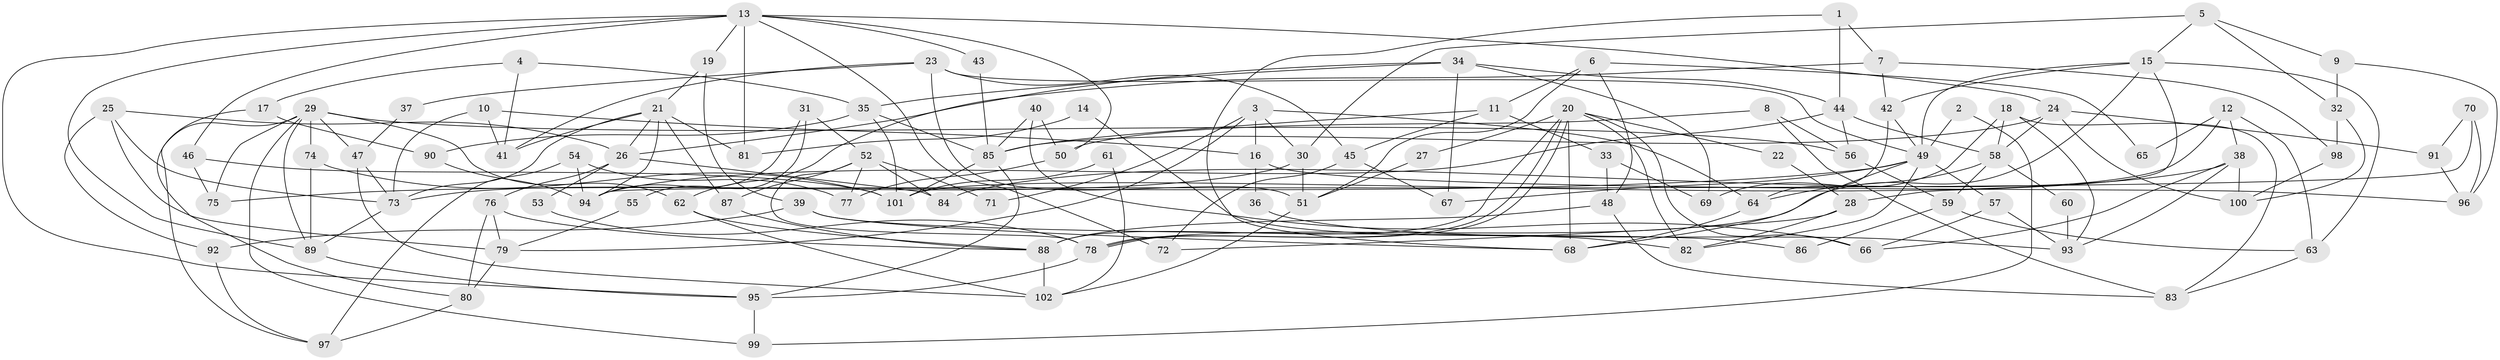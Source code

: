 // Generated by graph-tools (version 1.1) at 2025/15/03/09/25 04:15:09]
// undirected, 102 vertices, 204 edges
graph export_dot {
graph [start="1"]
  node [color=gray90,style=filled];
  1;
  2;
  3;
  4;
  5;
  6;
  7;
  8;
  9;
  10;
  11;
  12;
  13;
  14;
  15;
  16;
  17;
  18;
  19;
  20;
  21;
  22;
  23;
  24;
  25;
  26;
  27;
  28;
  29;
  30;
  31;
  32;
  33;
  34;
  35;
  36;
  37;
  38;
  39;
  40;
  41;
  42;
  43;
  44;
  45;
  46;
  47;
  48;
  49;
  50;
  51;
  52;
  53;
  54;
  55;
  56;
  57;
  58;
  59;
  60;
  61;
  62;
  63;
  64;
  65;
  66;
  67;
  68;
  69;
  70;
  71;
  72;
  73;
  74;
  75;
  76;
  77;
  78;
  79;
  80;
  81;
  82;
  83;
  84;
  85;
  86;
  87;
  88;
  89;
  90;
  91;
  92;
  93;
  94;
  95;
  96;
  97;
  98;
  99;
  100;
  101;
  102;
  1 -- 44;
  1 -- 68;
  1 -- 7;
  2 -- 49;
  2 -- 99;
  3 -- 79;
  3 -- 30;
  3 -- 16;
  3 -- 64;
  3 -- 71;
  4 -- 17;
  4 -- 35;
  4 -- 41;
  5 -- 30;
  5 -- 15;
  5 -- 9;
  5 -- 32;
  6 -- 11;
  6 -- 51;
  6 -- 48;
  6 -- 65;
  7 -- 98;
  7 -- 26;
  7 -- 42;
  8 -- 56;
  8 -- 50;
  8 -- 83;
  9 -- 96;
  9 -- 32;
  10 -- 41;
  10 -- 73;
  10 -- 16;
  11 -- 85;
  11 -- 33;
  11 -- 45;
  12 -- 101;
  12 -- 63;
  12 -- 38;
  12 -- 65;
  13 -- 46;
  13 -- 95;
  13 -- 19;
  13 -- 24;
  13 -- 43;
  13 -- 50;
  13 -- 72;
  13 -- 81;
  13 -- 89;
  14 -- 81;
  14 -- 82;
  15 -- 49;
  15 -- 28;
  15 -- 42;
  15 -- 63;
  15 -- 78;
  16 -- 36;
  16 -- 96;
  17 -- 90;
  17 -- 80;
  18 -- 83;
  18 -- 58;
  18 -- 69;
  18 -- 93;
  19 -- 21;
  19 -- 39;
  20 -- 78;
  20 -- 78;
  20 -- 66;
  20 -- 22;
  20 -- 27;
  20 -- 68;
  20 -- 82;
  20 -- 88;
  21 -- 26;
  21 -- 41;
  21 -- 73;
  21 -- 81;
  21 -- 87;
  21 -- 94;
  22 -- 28;
  23 -- 45;
  23 -- 49;
  23 -- 37;
  23 -- 41;
  23 -- 51;
  24 -- 85;
  24 -- 58;
  24 -- 91;
  24 -- 100;
  25 -- 26;
  25 -- 73;
  25 -- 79;
  25 -- 92;
  26 -- 84;
  26 -- 53;
  26 -- 76;
  27 -- 51;
  28 -- 72;
  28 -- 82;
  29 -- 89;
  29 -- 56;
  29 -- 47;
  29 -- 62;
  29 -- 74;
  29 -- 75;
  29 -- 97;
  29 -- 99;
  30 -- 73;
  30 -- 51;
  31 -- 94;
  31 -- 52;
  31 -- 55;
  32 -- 98;
  32 -- 100;
  33 -- 69;
  33 -- 48;
  34 -- 44;
  34 -- 62;
  34 -- 35;
  34 -- 67;
  34 -- 69;
  35 -- 101;
  35 -- 85;
  35 -- 90;
  36 -- 93;
  37 -- 47;
  38 -- 100;
  38 -- 66;
  38 -- 84;
  38 -- 93;
  39 -- 68;
  39 -- 86;
  39 -- 92;
  40 -- 66;
  40 -- 85;
  40 -- 50;
  42 -- 49;
  42 -- 64;
  43 -- 85;
  44 -- 94;
  44 -- 58;
  44 -- 56;
  45 -- 67;
  45 -- 72;
  46 -- 75;
  46 -- 101;
  47 -- 102;
  47 -- 73;
  48 -- 88;
  48 -- 83;
  49 -- 68;
  49 -- 57;
  49 -- 67;
  49 -- 75;
  49 -- 82;
  50 -- 77;
  51 -- 102;
  52 -- 78;
  52 -- 87;
  52 -- 71;
  52 -- 77;
  52 -- 84;
  53 -- 78;
  54 -- 77;
  54 -- 97;
  54 -- 94;
  55 -- 79;
  56 -- 59;
  57 -- 93;
  57 -- 66;
  58 -- 64;
  58 -- 59;
  58 -- 60;
  59 -- 63;
  59 -- 86;
  60 -- 93;
  61 -- 102;
  61 -- 101;
  62 -- 88;
  62 -- 102;
  63 -- 83;
  64 -- 68;
  70 -- 94;
  70 -- 96;
  70 -- 91;
  73 -- 89;
  74 -- 89;
  74 -- 101;
  76 -- 79;
  76 -- 80;
  76 -- 88;
  78 -- 95;
  79 -- 80;
  80 -- 97;
  85 -- 95;
  85 -- 101;
  87 -- 88;
  88 -- 102;
  89 -- 95;
  90 -- 94;
  91 -- 96;
  92 -- 97;
  95 -- 99;
  98 -- 100;
}
